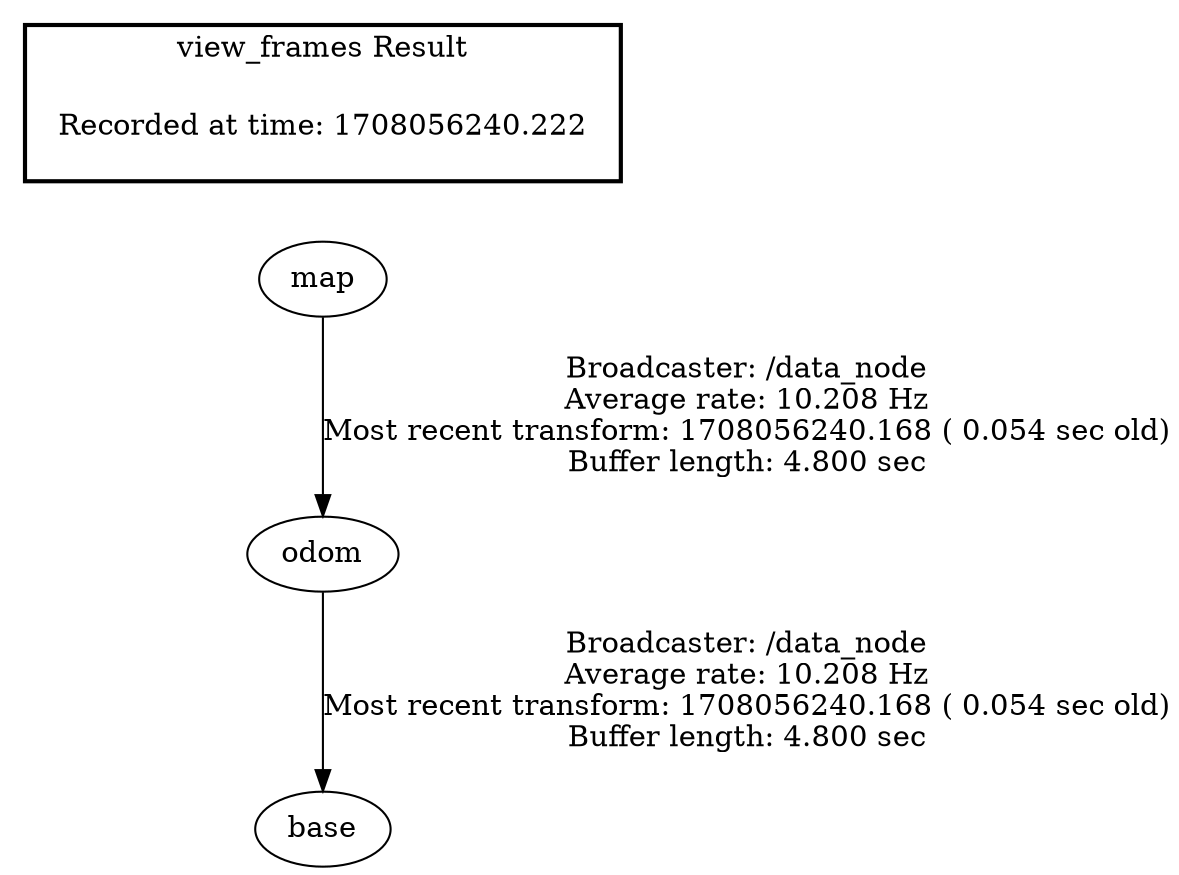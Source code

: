 digraph G {
"map" -> "odom"[label="Broadcaster: /data_node\nAverage rate: 10.208 Hz\nMost recent transform: 1708056240.168 ( 0.054 sec old)\nBuffer length: 4.800 sec\n"];
"odom" -> "base"[label="Broadcaster: /data_node\nAverage rate: 10.208 Hz\nMost recent transform: 1708056240.168 ( 0.054 sec old)\nBuffer length: 4.800 sec\n"];
edge [style=invis];
 subgraph cluster_legend { style=bold; color=black; label ="view_frames Result";
"Recorded at time: 1708056240.222"[ shape=plaintext ] ;
 }->"map";
}